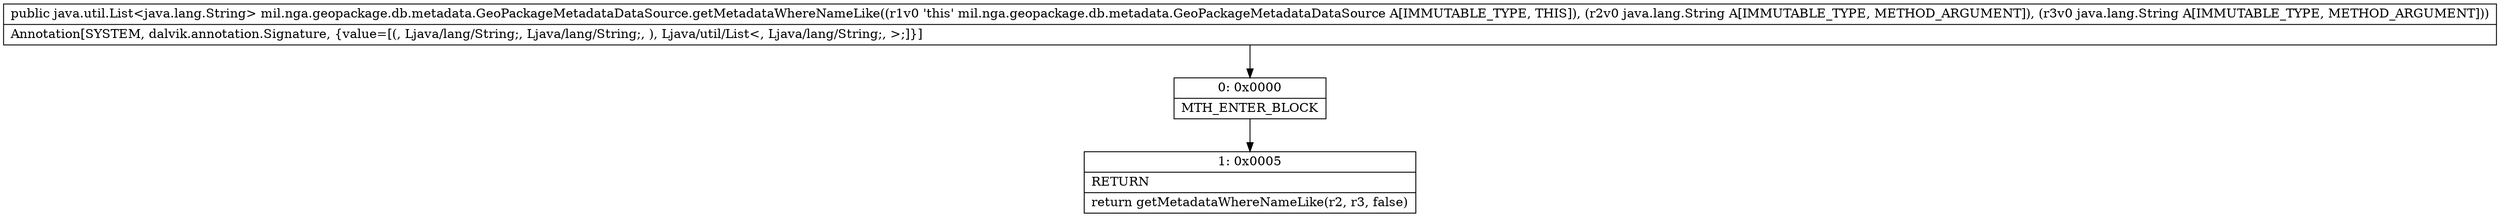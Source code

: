digraph "CFG formil.nga.geopackage.db.metadata.GeoPackageMetadataDataSource.getMetadataWhereNameLike(Ljava\/lang\/String;Ljava\/lang\/String;)Ljava\/util\/List;" {
Node_0 [shape=record,label="{0\:\ 0x0000|MTH_ENTER_BLOCK\l}"];
Node_1 [shape=record,label="{1\:\ 0x0005|RETURN\l|return getMetadataWhereNameLike(r2, r3, false)\l}"];
MethodNode[shape=record,label="{public java.util.List\<java.lang.String\> mil.nga.geopackage.db.metadata.GeoPackageMetadataDataSource.getMetadataWhereNameLike((r1v0 'this' mil.nga.geopackage.db.metadata.GeoPackageMetadataDataSource A[IMMUTABLE_TYPE, THIS]), (r2v0 java.lang.String A[IMMUTABLE_TYPE, METHOD_ARGUMENT]), (r3v0 java.lang.String A[IMMUTABLE_TYPE, METHOD_ARGUMENT]))  | Annotation[SYSTEM, dalvik.annotation.Signature, \{value=[(, Ljava\/lang\/String;, Ljava\/lang\/String;, ), Ljava\/util\/List\<, Ljava\/lang\/String;, \>;]\}]\l}"];
MethodNode -> Node_0;
Node_0 -> Node_1;
}

